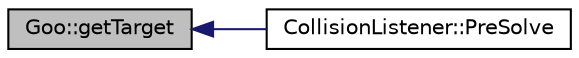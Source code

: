 digraph G
{
  edge [fontname="Helvetica",fontsize="10",labelfontname="Helvetica",labelfontsize="10"];
  node [fontname="Helvetica",fontsize="10",shape=record];
  rankdir="LR";
  Node1 [label="Goo::getTarget",height=0.2,width=0.4,color="black", fillcolor="grey75", style="filled" fontcolor="black"];
  Node1 -> Node2 [dir="back",color="midnightblue",fontsize="10",style="solid",fontname="Helvetica"];
  Node2 [label="CollisionListener::PreSolve",height=0.2,width=0.4,color="black", fillcolor="white", style="filled",URL="$d7/de9/classCollisionListener.html#accc6ff23dcbf8cbef31e68fe3c56837a"];
}
